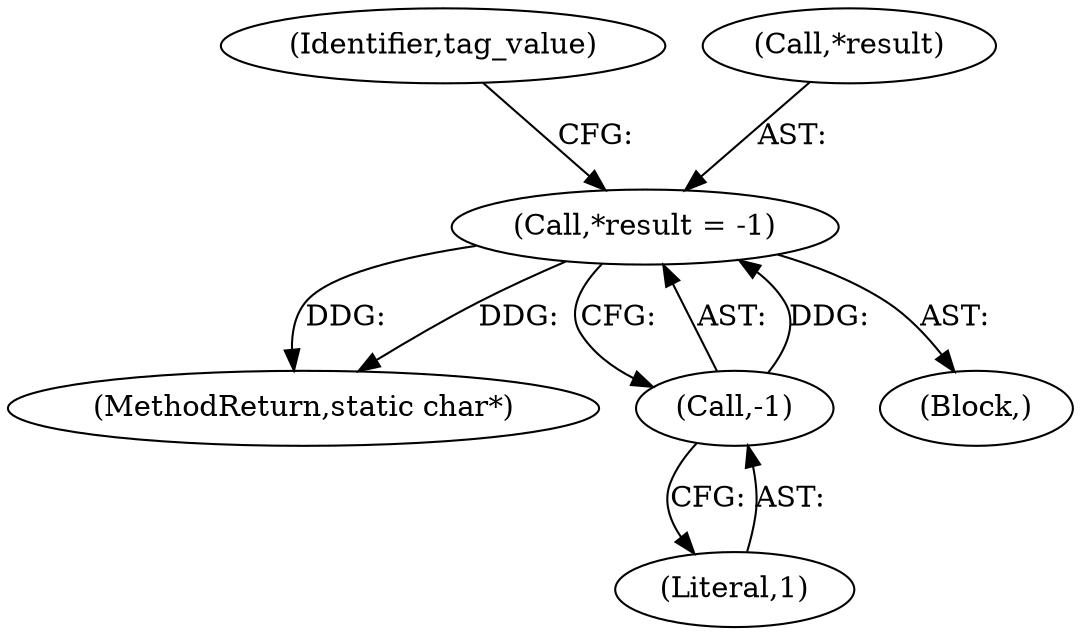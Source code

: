 digraph "0_php-src_97eff7eb57fc2320c267a949cffd622c38712484?w=1_22@pointer" {
"1000359" [label="(Call,*result = -1)"];
"1000362" [label="(Call,-1)"];
"1000389" [label="(MethodReturn,static char*)"];
"1000363" [label="(Literal,1)"];
"1000359" [label="(Call,*result = -1)"];
"1000358" [label="(Block,)"];
"1000365" [label="(Identifier,tag_value)"];
"1000360" [label="(Call,*result)"];
"1000362" [label="(Call,-1)"];
"1000359" -> "1000358"  [label="AST: "];
"1000359" -> "1000362"  [label="CFG: "];
"1000360" -> "1000359"  [label="AST: "];
"1000362" -> "1000359"  [label="AST: "];
"1000365" -> "1000359"  [label="CFG: "];
"1000359" -> "1000389"  [label="DDG: "];
"1000359" -> "1000389"  [label="DDG: "];
"1000362" -> "1000359"  [label="DDG: "];
"1000362" -> "1000363"  [label="CFG: "];
"1000363" -> "1000362"  [label="AST: "];
}
